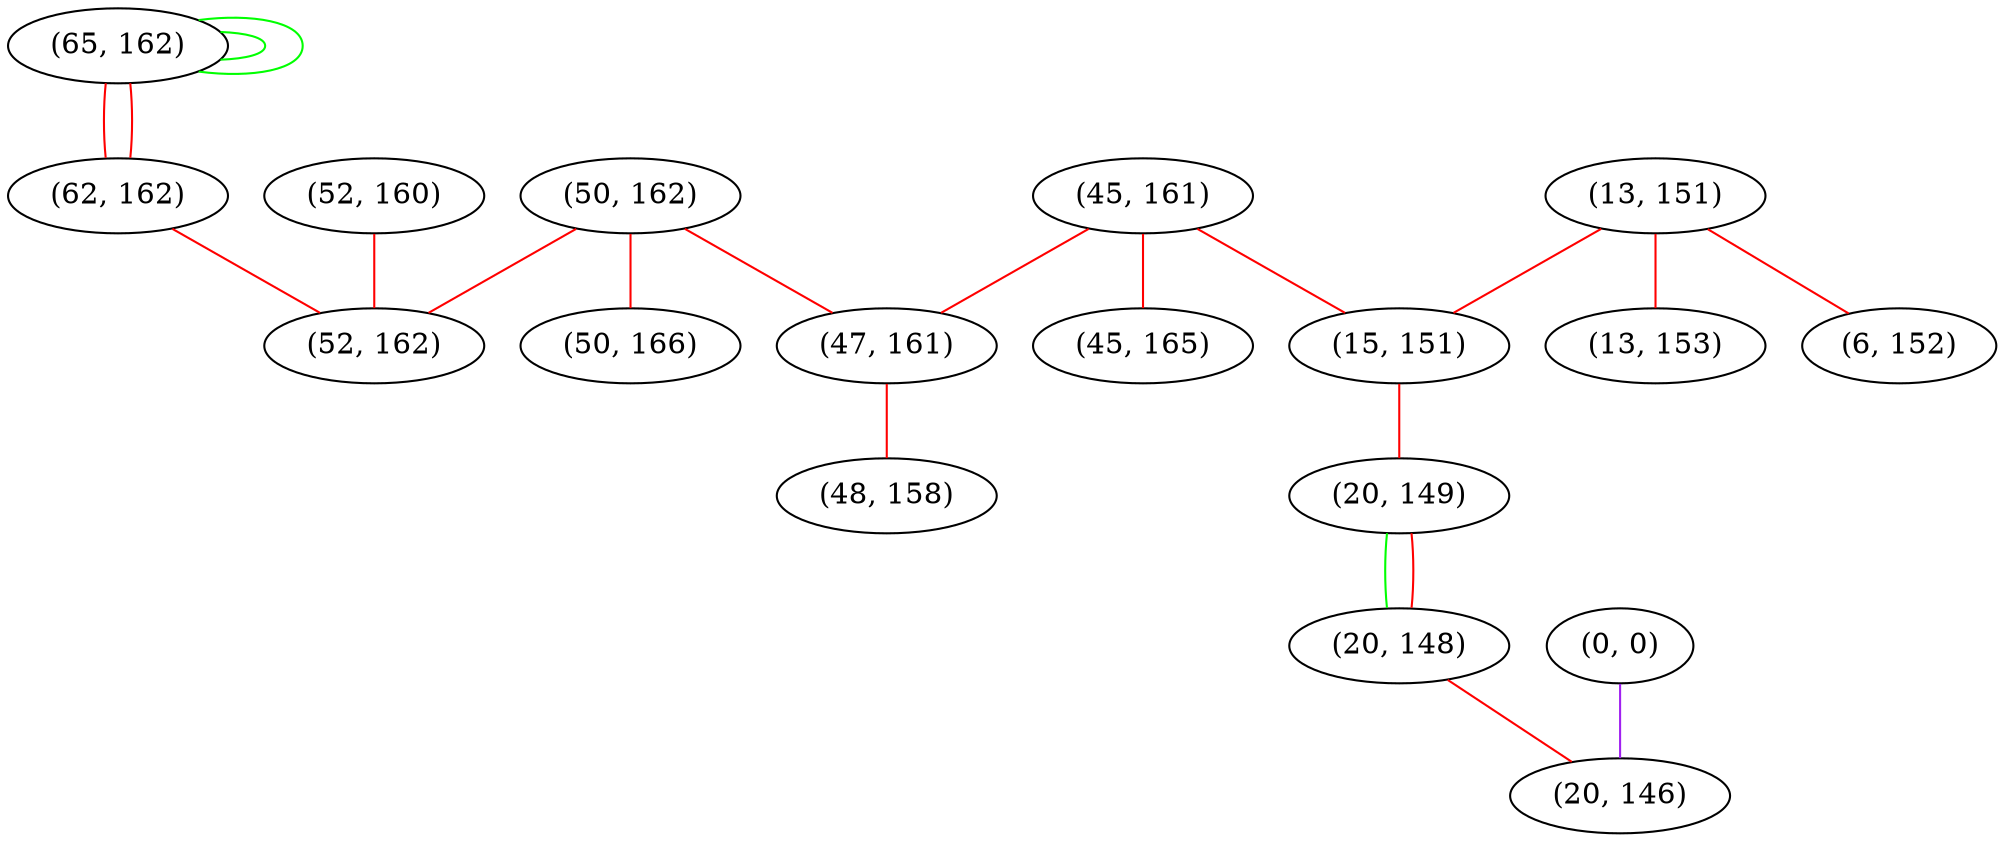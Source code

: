 graph "" {
"(65, 162)";
"(45, 161)";
"(13, 151)";
"(15, 151)";
"(52, 160)";
"(50, 162)";
"(20, 149)";
"(13, 153)";
"(20, 148)";
"(45, 165)";
"(0, 0)";
"(47, 161)";
"(62, 162)";
"(50, 166)";
"(6, 152)";
"(48, 158)";
"(20, 146)";
"(52, 162)";
"(65, 162)" -- "(65, 162)"  [color=green, key=0, weight=2];
"(65, 162)" -- "(65, 162)"  [color=green, key=1, weight=2];
"(65, 162)" -- "(62, 162)"  [color=red, key=0, weight=1];
"(65, 162)" -- "(62, 162)"  [color=red, key=1, weight=1];
"(45, 161)" -- "(47, 161)"  [color=red, key=0, weight=1];
"(45, 161)" -- "(15, 151)"  [color=red, key=0, weight=1];
"(45, 161)" -- "(45, 165)"  [color=red, key=0, weight=1];
"(13, 151)" -- "(13, 153)"  [color=red, key=0, weight=1];
"(13, 151)" -- "(6, 152)"  [color=red, key=0, weight=1];
"(13, 151)" -- "(15, 151)"  [color=red, key=0, weight=1];
"(15, 151)" -- "(20, 149)"  [color=red, key=0, weight=1];
"(52, 160)" -- "(52, 162)"  [color=red, key=0, weight=1];
"(50, 162)" -- "(52, 162)"  [color=red, key=0, weight=1];
"(50, 162)" -- "(50, 166)"  [color=red, key=0, weight=1];
"(50, 162)" -- "(47, 161)"  [color=red, key=0, weight=1];
"(20, 149)" -- "(20, 148)"  [color=green, key=0, weight=2];
"(20, 149)" -- "(20, 148)"  [color=red, key=1, weight=1];
"(20, 148)" -- "(20, 146)"  [color=red, key=0, weight=1];
"(0, 0)" -- "(20, 146)"  [color=purple, key=0, weight=4];
"(47, 161)" -- "(48, 158)"  [color=red, key=0, weight=1];
"(62, 162)" -- "(52, 162)"  [color=red, key=0, weight=1];
}
